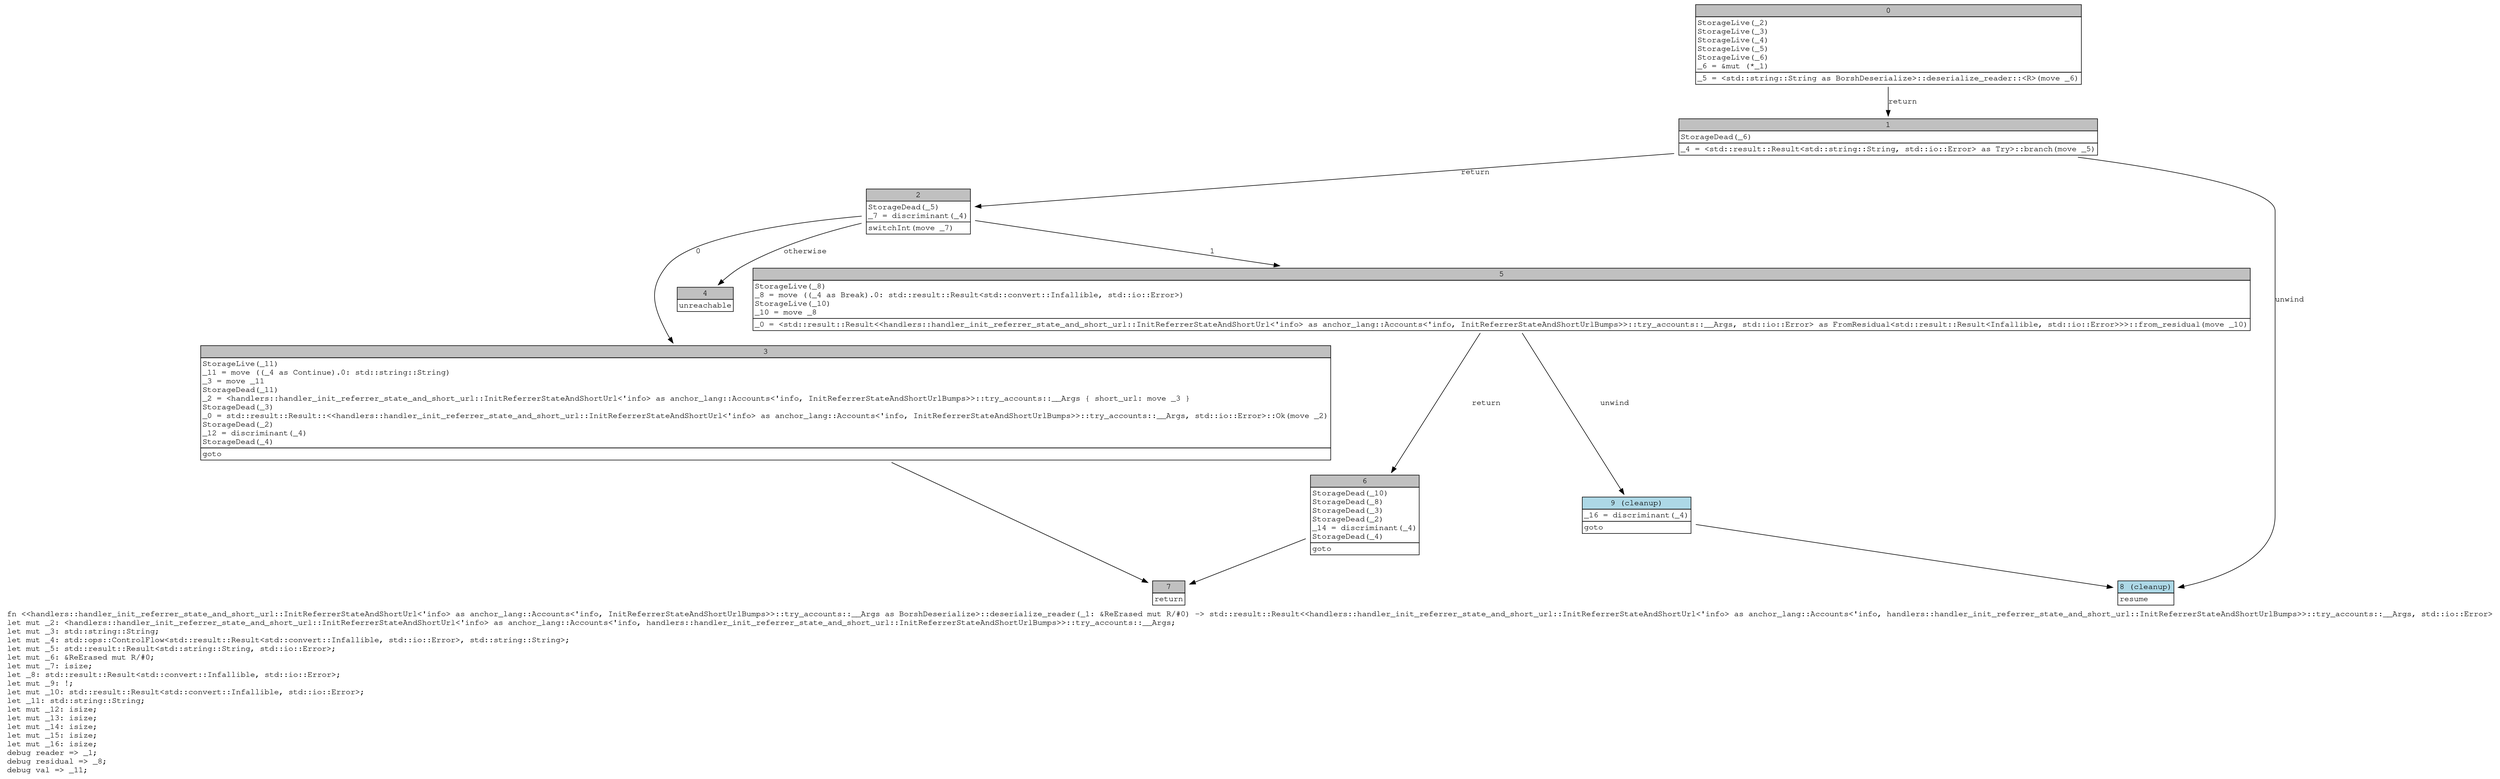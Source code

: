 digraph Mir_0_4196 {
    graph [fontname="Courier, monospace"];
    node [fontname="Courier, monospace"];
    edge [fontname="Courier, monospace"];
    label=<fn &lt;&lt;handlers::handler_init_referrer_state_and_short_url::InitReferrerStateAndShortUrl&lt;'info&gt; as anchor_lang::Accounts&lt;'info, InitReferrerStateAndShortUrlBumps&gt;&gt;::try_accounts::__Args as BorshDeserialize&gt;::deserialize_reader(_1: &amp;ReErased mut R/#0) -&gt; std::result::Result&lt;&lt;handlers::handler_init_referrer_state_and_short_url::InitReferrerStateAndShortUrl&lt;'info&gt; as anchor_lang::Accounts&lt;'info, handlers::handler_init_referrer_state_and_short_url::InitReferrerStateAndShortUrlBumps&gt;&gt;::try_accounts::__Args, std::io::Error&gt;<br align="left"/>let mut _2: &lt;handlers::handler_init_referrer_state_and_short_url::InitReferrerStateAndShortUrl&lt;'info&gt; as anchor_lang::Accounts&lt;'info, handlers::handler_init_referrer_state_and_short_url::InitReferrerStateAndShortUrlBumps&gt;&gt;::try_accounts::__Args;<br align="left"/>let mut _3: std::string::String;<br align="left"/>let mut _4: std::ops::ControlFlow&lt;std::result::Result&lt;std::convert::Infallible, std::io::Error&gt;, std::string::String&gt;;<br align="left"/>let mut _5: std::result::Result&lt;std::string::String, std::io::Error&gt;;<br align="left"/>let mut _6: &amp;ReErased mut R/#0;<br align="left"/>let mut _7: isize;<br align="left"/>let _8: std::result::Result&lt;std::convert::Infallible, std::io::Error&gt;;<br align="left"/>let mut _9: !;<br align="left"/>let mut _10: std::result::Result&lt;std::convert::Infallible, std::io::Error&gt;;<br align="left"/>let _11: std::string::String;<br align="left"/>let mut _12: isize;<br align="left"/>let mut _13: isize;<br align="left"/>let mut _14: isize;<br align="left"/>let mut _15: isize;<br align="left"/>let mut _16: isize;<br align="left"/>debug reader =&gt; _1;<br align="left"/>debug residual =&gt; _8;<br align="left"/>debug val =&gt; _11;<br align="left"/>>;
    bb0__0_4196 [shape="none", label=<<table border="0" cellborder="1" cellspacing="0"><tr><td bgcolor="gray" align="center" colspan="1">0</td></tr><tr><td align="left" balign="left">StorageLive(_2)<br/>StorageLive(_3)<br/>StorageLive(_4)<br/>StorageLive(_5)<br/>StorageLive(_6)<br/>_6 = &amp;mut (*_1)<br/></td></tr><tr><td align="left">_5 = &lt;std::string::String as BorshDeserialize&gt;::deserialize_reader::&lt;R&gt;(move _6)</td></tr></table>>];
    bb1__0_4196 [shape="none", label=<<table border="0" cellborder="1" cellspacing="0"><tr><td bgcolor="gray" align="center" colspan="1">1</td></tr><tr><td align="left" balign="left">StorageDead(_6)<br/></td></tr><tr><td align="left">_4 = &lt;std::result::Result&lt;std::string::String, std::io::Error&gt; as Try&gt;::branch(move _5)</td></tr></table>>];
    bb2__0_4196 [shape="none", label=<<table border="0" cellborder="1" cellspacing="0"><tr><td bgcolor="gray" align="center" colspan="1">2</td></tr><tr><td align="left" balign="left">StorageDead(_5)<br/>_7 = discriminant(_4)<br/></td></tr><tr><td align="left">switchInt(move _7)</td></tr></table>>];
    bb3__0_4196 [shape="none", label=<<table border="0" cellborder="1" cellspacing="0"><tr><td bgcolor="gray" align="center" colspan="1">3</td></tr><tr><td align="left" balign="left">StorageLive(_11)<br/>_11 = move ((_4 as Continue).0: std::string::String)<br/>_3 = move _11<br/>StorageDead(_11)<br/>_2 = &lt;handlers::handler_init_referrer_state_and_short_url::InitReferrerStateAndShortUrl&lt;'info&gt; as anchor_lang::Accounts&lt;'info, InitReferrerStateAndShortUrlBumps&gt;&gt;::try_accounts::__Args { short_url: move _3 }<br/>StorageDead(_3)<br/>_0 = std::result::Result::&lt;&lt;handlers::handler_init_referrer_state_and_short_url::InitReferrerStateAndShortUrl&lt;'info&gt; as anchor_lang::Accounts&lt;'info, InitReferrerStateAndShortUrlBumps&gt;&gt;::try_accounts::__Args, std::io::Error&gt;::Ok(move _2)<br/>StorageDead(_2)<br/>_12 = discriminant(_4)<br/>StorageDead(_4)<br/></td></tr><tr><td align="left">goto</td></tr></table>>];
    bb4__0_4196 [shape="none", label=<<table border="0" cellborder="1" cellspacing="0"><tr><td bgcolor="gray" align="center" colspan="1">4</td></tr><tr><td align="left">unreachable</td></tr></table>>];
    bb5__0_4196 [shape="none", label=<<table border="0" cellborder="1" cellspacing="0"><tr><td bgcolor="gray" align="center" colspan="1">5</td></tr><tr><td align="left" balign="left">StorageLive(_8)<br/>_8 = move ((_4 as Break).0: std::result::Result&lt;std::convert::Infallible, std::io::Error&gt;)<br/>StorageLive(_10)<br/>_10 = move _8<br/></td></tr><tr><td align="left">_0 = &lt;std::result::Result&lt;&lt;handlers::handler_init_referrer_state_and_short_url::InitReferrerStateAndShortUrl&lt;'info&gt; as anchor_lang::Accounts&lt;'info, InitReferrerStateAndShortUrlBumps&gt;&gt;::try_accounts::__Args, std::io::Error&gt; as FromResidual&lt;std::result::Result&lt;Infallible, std::io::Error&gt;&gt;&gt;::from_residual(move _10)</td></tr></table>>];
    bb6__0_4196 [shape="none", label=<<table border="0" cellborder="1" cellspacing="0"><tr><td bgcolor="gray" align="center" colspan="1">6</td></tr><tr><td align="left" balign="left">StorageDead(_10)<br/>StorageDead(_8)<br/>StorageDead(_3)<br/>StorageDead(_2)<br/>_14 = discriminant(_4)<br/>StorageDead(_4)<br/></td></tr><tr><td align="left">goto</td></tr></table>>];
    bb7__0_4196 [shape="none", label=<<table border="0" cellborder="1" cellspacing="0"><tr><td bgcolor="gray" align="center" colspan="1">7</td></tr><tr><td align="left">return</td></tr></table>>];
    bb8__0_4196 [shape="none", label=<<table border="0" cellborder="1" cellspacing="0"><tr><td bgcolor="lightblue" align="center" colspan="1">8 (cleanup)</td></tr><tr><td align="left">resume</td></tr></table>>];
    bb9__0_4196 [shape="none", label=<<table border="0" cellborder="1" cellspacing="0"><tr><td bgcolor="lightblue" align="center" colspan="1">9 (cleanup)</td></tr><tr><td align="left" balign="left">_16 = discriminant(_4)<br/></td></tr><tr><td align="left">goto</td></tr></table>>];
    bb0__0_4196 -> bb1__0_4196 [label="return"];
    bb1__0_4196 -> bb2__0_4196 [label="return"];
    bb1__0_4196 -> bb8__0_4196 [label="unwind"];
    bb2__0_4196 -> bb3__0_4196 [label="0"];
    bb2__0_4196 -> bb5__0_4196 [label="1"];
    bb2__0_4196 -> bb4__0_4196 [label="otherwise"];
    bb3__0_4196 -> bb7__0_4196 [label=""];
    bb5__0_4196 -> bb6__0_4196 [label="return"];
    bb5__0_4196 -> bb9__0_4196 [label="unwind"];
    bb6__0_4196 -> bb7__0_4196 [label=""];
    bb9__0_4196 -> bb8__0_4196 [label=""];
}
